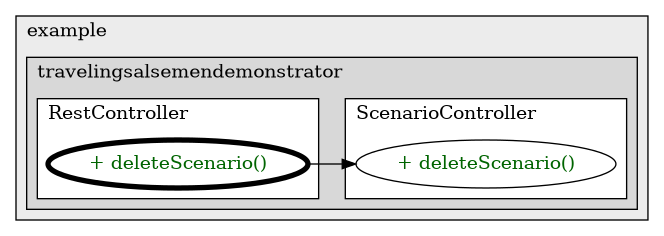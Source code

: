 @startuml

/' diagram meta data start
config=CallConfiguration;
{
  "rootMethod": "com.example.travelingsalsemendemonstrator.controller.RestController#deleteScenario(String)",
  "projectClassification": {
    "searchMode": "OpenProject", // OpenProject, AllProjects
    "includedProjects": "",
    "pathEndKeywords": "*.impl",
    "isClientPath": "",
    "isClientName": "",
    "isTestPath": "",
    "isTestName": "",
    "isMappingPath": "",
    "isMappingName": "",
    "isDataAccessPath": "",
    "isDataAccessName": "",
    "isDataStructurePath": "",
    "isDataStructureName": "",
    "isInterfaceStructuresPath": "",
    "isInterfaceStructuresName": "",
    "isEntryPointPath": "",
    "isEntryPointName": "",
    "treatFinalFieldsAsMandatory": false
  },
  "graphRestriction": {
    "classPackageExcludeFilter": "",
    "classPackageIncludeFilter": "",
    "classNameExcludeFilter": "",
    "classNameIncludeFilter": "",
    "methodNameExcludeFilter": "",
    "methodNameIncludeFilter": "",
    "removeByInheritance": "", // inheritance/annotation based filtering is done in a second step
    "removeByAnnotation": "",
    "removeByClassPackage": "", // cleanup the graph after inheritance/annotation based filtering is done
    "removeByClassName": "",
    "cutMappings": false,
    "cutEnum": true,
    "cutTests": true,
    "cutClient": true,
    "cutDataAccess": true,
    "cutInterfaceStructures": true,
    "cutDataStructures": true,
    "cutGetterAndSetter": true,
    "cutConstructors": true
  },
  "graphTraversal": {
    "forwardDepth": 3,
    "backwardDepth": 3,
    "classPackageExcludeFilter": "",
    "classPackageIncludeFilter": "",
    "classNameExcludeFilter": "",
    "classNameIncludeFilter": "",
    "methodNameExcludeFilter": "",
    "methodNameIncludeFilter": "",
    "hideMappings": false,
    "hideDataStructures": false,
    "hidePrivateMethods": true,
    "hideInterfaceCalls": true, // indirection: implementation -> interface (is hidden) -> implementation
    "onlyShowApplicationEntryPoints": false, // root node is included
    "useMethodCallsForStructureDiagram": "ForwardOnly" // ForwardOnly, BothDirections, No
  },
  "details": {
    "aggregation": "GroupByClass", // ByClass, GroupByClass, None
    "showMethodParametersTypes": false,
    "showMethodParametersNames": false,
    "showMethodReturnType": false,
    "showPackageLevels": 2,
    "showCallOrder": false,
    "edgeMode": "MethodsOnly", // TypesOnly, MethodsOnly, TypesAndMethods, MethodsAndDirectTypeUsage
    "showDetailedClassStructure": false
  },
  "rootClass": "com.example.travelingsalsemendemonstrator.controller.RestController",
  "extensionCallbackMethod": "" // qualified.class.name#methodName - signature: public static String method(String)
}
diagram meta data end '/



digraph g {
    rankdir="LR"
    splines=polyline
    

'nodes 
subgraph cluster_1322970774 { 
   	label=example
	labeljust=l
	fillcolor="#ececec"
	style=filled
   
   subgraph cluster_1453431066 { 
   	label=travelingsalsemendemonstrator
	labeljust=l
	fillcolor="#d8d8d8"
	style=filled
   
   subgraph cluster_1022327817 { 
   	label=ScenarioController
	labeljust=l
	fillcolor=white
	style=filled
   
   ScenarioController595464079XXXdeleteScenario1808118735[
	label="+ deleteScenario()"
	style=filled
	fillcolor=white
	tooltip="ScenarioController

&#10;  A Function to delete a given scenario form the Local System&#10; &#10;  @param id The filename of the file one wants to delete.&#10;  @return true if deleted successfully, false if the deletion failed.&#10; "
	fontcolor=darkgreen
];
} 

subgraph cluster_466958899 { 
   	label=RestController
	labeljust=l
	fillcolor=white
	style=filled
   
   RestController595464079XXXdeleteScenario1808118735[
	label="+ deleteScenario()"
	style=filled
	fillcolor=white
	tooltip="RestController

&#10;  Endpoint to delete a preselected Scenario&#10;  @param scenarioName the filename of the scenario you want to delete&#10;  @return a ResponseEntity of type boolean with http-status 200 in case the scenario was deleted sucessfully,&#10;  otherwise http-status 500&#10; "
	penwidth=4
	fontcolor=darkgreen
];
} 
} 
} 

'edges    
RestController595464079XXXdeleteScenario1808118735 -> ScenarioController595464079XXXdeleteScenario1808118735;
    
}
@enduml